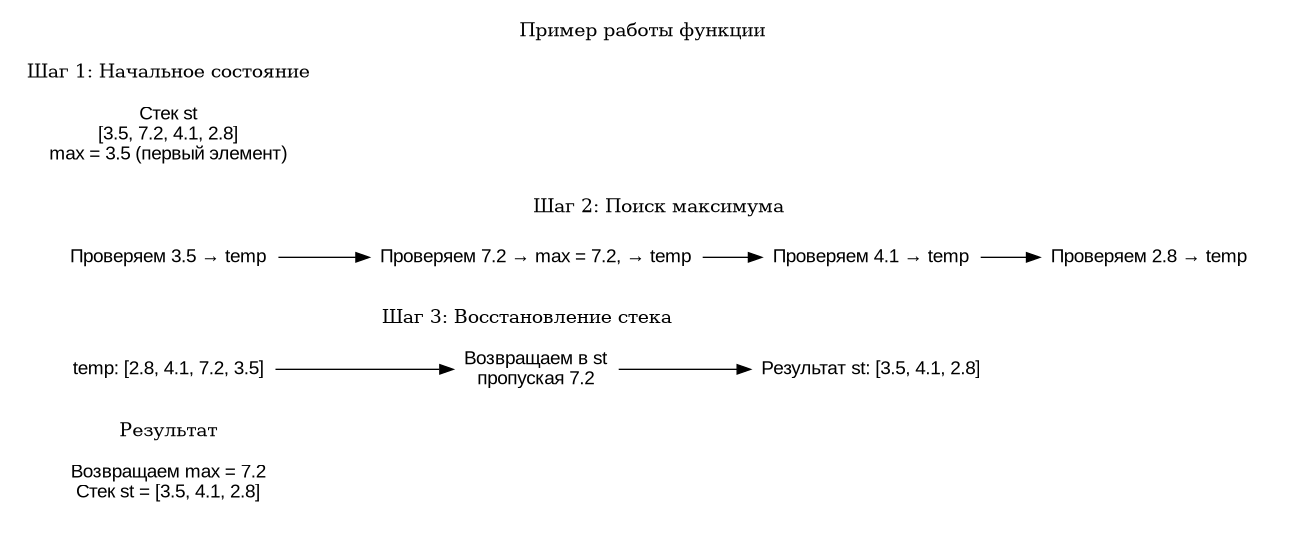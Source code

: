 @startdot
digraph G {
    rankdir=LR;
    node [shape=box, fontname="Arial"];
    bgcolor="white";
    
    subgraph cluster_example {
        label="Пример работы функции";
        style=filled;
        color=white;
        
        subgraph cluster_step1 {
            label="Шаг 1: Начальное состояние";
            style=filled;
            color=white;
            node [style=filled,color=white];
            
            s1 [label="Стек st\n[3.5, 7.2, 4.1, 2.8]\nmax = 3.5 (первый элемент)"];
        }
        
        subgraph cluster_step2 {
            label="Шаг 2: Поиск максимума";
            style=filled;
            color=white;
            node [style=filled,color=white];
            
            s2_1 [label="Проверяем 3.5 → temp"];
            s2_2 [label="Проверяем 7.2 → max = 7.2, → temp"];
            s2_3 [label="Проверяем 4.1 → temp"];
            s2_4 [label="Проверяем 2.8 → temp"];
            
            s2_1 -> s2_2 -> s2_3 -> s2_4;
        }
        
        subgraph cluster_step3 {
            label="Шаг 3: Восстановление стека";
            style=filled;
            color=white;
            node [style=filled,color=white];
            
            s3_1 [label="temp: [2.8, 4.1, 7.2, 3.5]"];
            s3_2 [label="Возвращаем в st\nпропуская 7.2"];
            s3_3 [label="Результат st: [3.5, 4.1, 2.8]"];
            
            s3_1 -> s3_2 -> s3_3;
        }
        
        subgraph cluster_result {
            label="Результат";
            style=filled;
            color=white;
            node [style=filled,color=white];
            
            r1 [label="Возвращаем max = 7.2\nСтек st = [3.5, 4.1, 2.8]"];
        }
    }
}
@enddot
